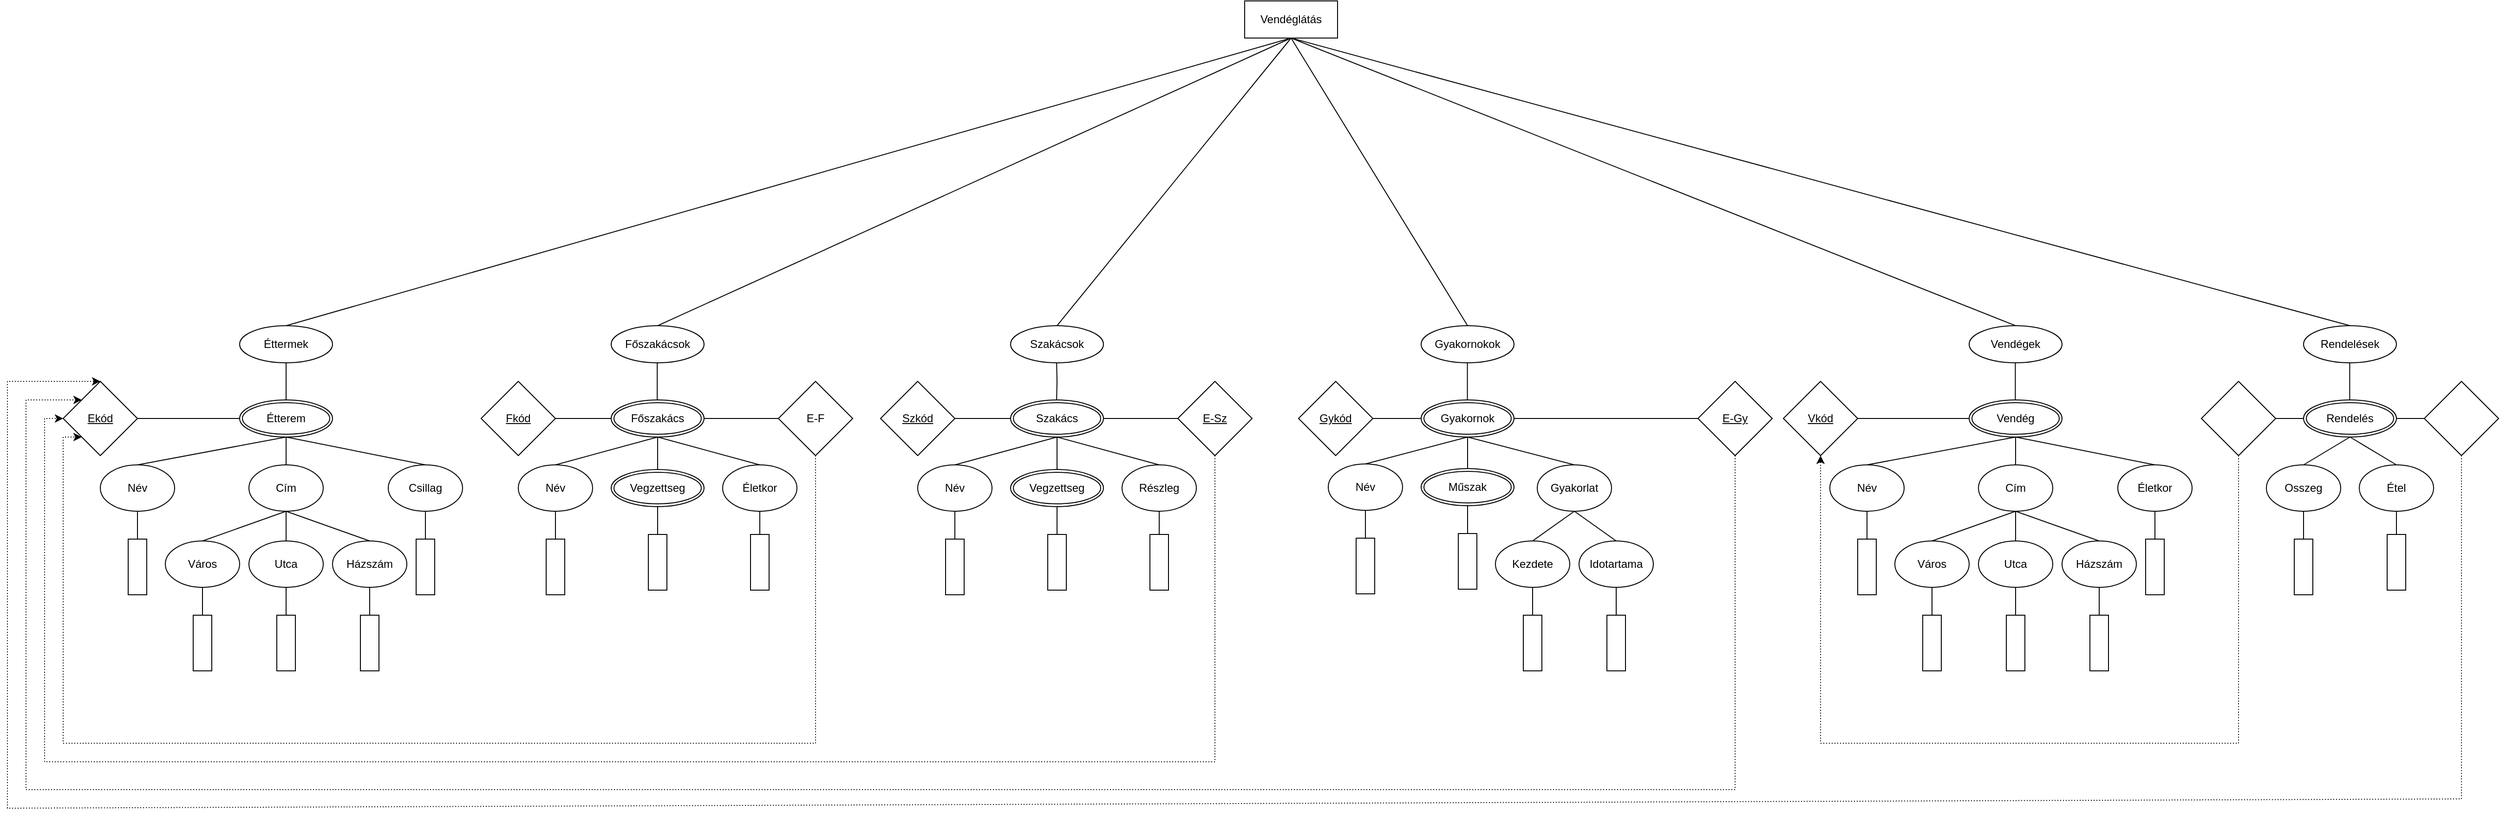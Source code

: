 <mxfile version="24.7.17">
  <diagram name="1 oldal" id="uPs92xeAC5hq29lW-IDu">
    <mxGraphModel dx="869" dy="536" grid="1" gridSize="10" guides="1" tooltips="1" connect="1" arrows="1" fold="1" page="1" pageScale="1" pageWidth="2800" pageHeight="1000" math="0" shadow="0">
      <root>
        <mxCell id="0" />
        <mxCell id="1" parent="0" />
        <mxCell id="sNMEnABKcsNeAcFsguKQ-1" value="Étterem" style="ellipse;shape=doubleEllipse;margin=3;whiteSpace=wrap;html=1;align=center;" parent="1" vertex="1">
          <mxGeometry x="268" y="550" width="100" height="40" as="geometry" />
        </mxCell>
        <mxCell id="sNMEnABKcsNeAcFsguKQ-2" value="Név" style="ellipse;whiteSpace=wrap;html=1;align=center;" parent="1" vertex="1">
          <mxGeometry x="118" y="620" width="80" height="50" as="geometry" />
        </mxCell>
        <mxCell id="sNMEnABKcsNeAcFsguKQ-3" value="Cím" style="ellipse;whiteSpace=wrap;html=1;align=center;" parent="1" vertex="1">
          <mxGeometry x="278" y="620" width="80" height="50" as="geometry" />
        </mxCell>
        <mxCell id="sNMEnABKcsNeAcFsguKQ-4" value="Csillag" style="ellipse;whiteSpace=wrap;html=1;align=center;" parent="1" vertex="1">
          <mxGeometry x="428" y="620" width="80" height="50" as="geometry" />
        </mxCell>
        <mxCell id="sNMEnABKcsNeAcFsguKQ-7" value="" style="endArrow=none;html=1;rounded=0;exitX=0.5;exitY=0;exitDx=0;exitDy=0;entryX=0.5;entryY=1;entryDx=0;entryDy=0;" parent="1" source="sNMEnABKcsNeAcFsguKQ-2" target="sNMEnABKcsNeAcFsguKQ-1" edge="1">
          <mxGeometry width="50" height="50" relative="1" as="geometry">
            <mxPoint x="598" y="670" as="sourcePoint" />
            <mxPoint x="648" y="620" as="targetPoint" />
          </mxGeometry>
        </mxCell>
        <mxCell id="sNMEnABKcsNeAcFsguKQ-8" value="Város" style="ellipse;whiteSpace=wrap;html=1;align=center;" parent="1" vertex="1">
          <mxGeometry x="188" y="702" width="80" height="50" as="geometry" />
        </mxCell>
        <mxCell id="sNMEnABKcsNeAcFsguKQ-9" value="Utca" style="ellipse;whiteSpace=wrap;html=1;align=center;" parent="1" vertex="1">
          <mxGeometry x="278" y="702" width="80" height="50" as="geometry" />
        </mxCell>
        <mxCell id="sNMEnABKcsNeAcFsguKQ-10" value="Házszám" style="ellipse;whiteSpace=wrap;html=1;align=center;" parent="1" vertex="1">
          <mxGeometry x="368" y="702" width="80" height="50" as="geometry" />
        </mxCell>
        <mxCell id="sNMEnABKcsNeAcFsguKQ-12" value="" style="endArrow=none;html=1;rounded=0;exitX=0.5;exitY=0;exitDx=0;exitDy=0;" parent="1" source="sNMEnABKcsNeAcFsguKQ-3" edge="1">
          <mxGeometry width="50" height="50" relative="1" as="geometry">
            <mxPoint x="168" y="630" as="sourcePoint" />
            <mxPoint x="318" y="590" as="targetPoint" />
          </mxGeometry>
        </mxCell>
        <mxCell id="sNMEnABKcsNeAcFsguKQ-13" value="" style="endArrow=none;html=1;rounded=0;exitX=0.5;exitY=0;exitDx=0;exitDy=0;" parent="1" source="sNMEnABKcsNeAcFsguKQ-4" edge="1">
          <mxGeometry width="50" height="50" relative="1" as="geometry">
            <mxPoint x="178" y="640" as="sourcePoint" />
            <mxPoint x="318" y="590" as="targetPoint" />
          </mxGeometry>
        </mxCell>
        <mxCell id="sNMEnABKcsNeAcFsguKQ-14" value="" style="endArrow=none;html=1;rounded=0;entryX=0.5;entryY=1;entryDx=0;entryDy=0;exitX=0.5;exitY=0;exitDx=0;exitDy=0;" parent="1" source="sNMEnABKcsNeAcFsguKQ-8" target="sNMEnABKcsNeAcFsguKQ-3" edge="1">
          <mxGeometry width="50" height="50" relative="1" as="geometry">
            <mxPoint x="228" y="720" as="sourcePoint" />
            <mxPoint x="348" y="620" as="targetPoint" />
          </mxGeometry>
        </mxCell>
        <mxCell id="sNMEnABKcsNeAcFsguKQ-15" value="" style="endArrow=none;html=1;rounded=0;exitX=0.5;exitY=0;exitDx=0;exitDy=0;entryX=0.5;entryY=1;entryDx=0;entryDy=0;" parent="1" source="sNMEnABKcsNeAcFsguKQ-9" target="sNMEnABKcsNeAcFsguKQ-3" edge="1">
          <mxGeometry width="50" height="50" relative="1" as="geometry">
            <mxPoint x="198" y="660" as="sourcePoint" />
            <mxPoint x="358" y="630" as="targetPoint" />
          </mxGeometry>
        </mxCell>
        <mxCell id="sNMEnABKcsNeAcFsguKQ-16" value="" style="endArrow=none;html=1;rounded=0;exitX=0.5;exitY=0;exitDx=0;exitDy=0;entryX=0.5;entryY=1;entryDx=0;entryDy=0;" parent="1" source="sNMEnABKcsNeAcFsguKQ-10" target="sNMEnABKcsNeAcFsguKQ-3" edge="1">
          <mxGeometry width="50" height="50" relative="1" as="geometry">
            <mxPoint x="208" y="670" as="sourcePoint" />
            <mxPoint x="368" y="640" as="targetPoint" />
          </mxGeometry>
        </mxCell>
        <mxCell id="sNMEnABKcsNeAcFsguKQ-17" value="" style="rounded=0;whiteSpace=wrap;html=1;" parent="1" vertex="1">
          <mxGeometry x="148" y="700" width="20" height="60" as="geometry" />
        </mxCell>
        <mxCell id="sNMEnABKcsNeAcFsguKQ-18" value="" style="endArrow=none;html=1;rounded=0;exitX=0.5;exitY=0;exitDx=0;exitDy=0;entryX=0.5;entryY=1;entryDx=0;entryDy=0;" parent="1" source="sNMEnABKcsNeAcFsguKQ-17" target="sNMEnABKcsNeAcFsguKQ-2" edge="1">
          <mxGeometry width="50" height="50" relative="1" as="geometry">
            <mxPoint x="328" y="734" as="sourcePoint" />
            <mxPoint x="128" y="690" as="targetPoint" />
          </mxGeometry>
        </mxCell>
        <mxCell id="sNMEnABKcsNeAcFsguKQ-19" value="" style="rounded=0;whiteSpace=wrap;html=1;" parent="1" vertex="1">
          <mxGeometry x="218" y="782" width="20" height="60" as="geometry" />
        </mxCell>
        <mxCell id="sNMEnABKcsNeAcFsguKQ-20" value="" style="endArrow=none;html=1;rounded=0;exitX=0.5;exitY=0;exitDx=0;exitDy=0;entryX=0.5;entryY=1;entryDx=0;entryDy=0;" parent="1" source="sNMEnABKcsNeAcFsguKQ-19" edge="1">
          <mxGeometry width="50" height="50" relative="1" as="geometry">
            <mxPoint x="398" y="816" as="sourcePoint" />
            <mxPoint x="228" y="752" as="targetPoint" />
          </mxGeometry>
        </mxCell>
        <mxCell id="sNMEnABKcsNeAcFsguKQ-21" value="" style="rounded=0;whiteSpace=wrap;html=1;" parent="1" vertex="1">
          <mxGeometry x="308" y="782" width="20" height="60" as="geometry" />
        </mxCell>
        <mxCell id="sNMEnABKcsNeAcFsguKQ-22" value="" style="endArrow=none;html=1;rounded=0;exitX=0.5;exitY=0;exitDx=0;exitDy=0;entryX=0.5;entryY=1;entryDx=0;entryDy=0;" parent="1" source="sNMEnABKcsNeAcFsguKQ-21" edge="1">
          <mxGeometry width="50" height="50" relative="1" as="geometry">
            <mxPoint x="488" y="816" as="sourcePoint" />
            <mxPoint x="318" y="752" as="targetPoint" />
          </mxGeometry>
        </mxCell>
        <mxCell id="sNMEnABKcsNeAcFsguKQ-23" value="" style="rounded=0;whiteSpace=wrap;html=1;" parent="1" vertex="1">
          <mxGeometry x="398" y="782" width="20" height="60" as="geometry" />
        </mxCell>
        <mxCell id="sNMEnABKcsNeAcFsguKQ-24" value="" style="endArrow=none;html=1;rounded=0;exitX=0.5;exitY=0;exitDx=0;exitDy=0;entryX=0.5;entryY=1;entryDx=0;entryDy=0;" parent="1" source="sNMEnABKcsNeAcFsguKQ-23" edge="1">
          <mxGeometry width="50" height="50" relative="1" as="geometry">
            <mxPoint x="578" y="816" as="sourcePoint" />
            <mxPoint x="408" y="752" as="targetPoint" />
          </mxGeometry>
        </mxCell>
        <mxCell id="sNMEnABKcsNeAcFsguKQ-25" value="" style="rounded=0;whiteSpace=wrap;html=1;" parent="1" vertex="1">
          <mxGeometry x="458" y="700" width="20" height="60" as="geometry" />
        </mxCell>
        <mxCell id="sNMEnABKcsNeAcFsguKQ-26" value="" style="endArrow=none;html=1;rounded=0;exitX=0.5;exitY=0;exitDx=0;exitDy=0;entryX=0.5;entryY=1;entryDx=0;entryDy=0;" parent="1" source="sNMEnABKcsNeAcFsguKQ-25" target="sNMEnABKcsNeAcFsguKQ-4" edge="1">
          <mxGeometry width="50" height="50" relative="1" as="geometry">
            <mxPoint x="638" y="734" as="sourcePoint" />
            <mxPoint x="498" y="690" as="targetPoint" />
          </mxGeometry>
        </mxCell>
        <mxCell id="sNMEnABKcsNeAcFsguKQ-27" value="Ekód" style="rhombus;whiteSpace=wrap;html=1;fontStyle=4" parent="1" vertex="1">
          <mxGeometry x="78" y="530" width="80" height="80" as="geometry" />
        </mxCell>
        <mxCell id="sNMEnABKcsNeAcFsguKQ-29" value="" style="endArrow=classic;html=1;rounded=0;entryX=0;entryY=0;entryDx=0;entryDy=0;exitX=0.5;exitY=1;exitDx=0;exitDy=0;dashed=1;dashPattern=1 2;" parent="1" source="sNMEnABKcsNeAcFsguKQ-97" target="sNMEnABKcsNeAcFsguKQ-27" edge="1">
          <mxGeometry width="50" height="50" relative="1" as="geometry">
            <mxPoint x="1888" y="960" as="sourcePoint" />
            <mxPoint x="68" y="550" as="targetPoint" />
            <Array as="points">
              <mxPoint x="1878" y="970" />
              <mxPoint x="38" y="970" />
              <mxPoint x="38" y="550" />
            </Array>
          </mxGeometry>
        </mxCell>
        <mxCell id="sNMEnABKcsNeAcFsguKQ-30" value="" style="endArrow=classic;html=1;rounded=0;entryX=0.5;entryY=0;entryDx=0;entryDy=0;exitX=0.5;exitY=1;exitDx=0;exitDy=0;dashed=1;dashPattern=1 2;" parent="1" source="sNMEnABKcsNeAcFsguKQ-158" target="sNMEnABKcsNeAcFsguKQ-27" edge="1">
          <mxGeometry width="50" height="50" relative="1" as="geometry">
            <mxPoint x="2740" y="970" as="sourcePoint" />
            <mxPoint x="78" y="530" as="targetPoint" />
            <Array as="points">
              <mxPoint x="2660" y="980" />
              <mxPoint x="18" y="990" />
              <mxPoint x="18" y="530" />
            </Array>
          </mxGeometry>
        </mxCell>
        <mxCell id="sNMEnABKcsNeAcFsguKQ-31" value="" style="endArrow=classic;html=1;rounded=0;entryX=0;entryY=0.5;entryDx=0;entryDy=0;exitX=0.5;exitY=1;exitDx=0;exitDy=0;dashed=1;dashPattern=1 2;" parent="1" source="sNMEnABKcsNeAcFsguKQ-80" target="sNMEnABKcsNeAcFsguKQ-27" edge="1">
          <mxGeometry width="50" height="50" relative="1" as="geometry">
            <mxPoint x="1318" y="940" as="sourcePoint" />
            <mxPoint x="98" y="590" as="targetPoint" />
            <Array as="points">
              <mxPoint x="1318" y="940" />
              <mxPoint x="58" y="940" />
              <mxPoint x="58" y="570" />
            </Array>
          </mxGeometry>
        </mxCell>
        <mxCell id="sNMEnABKcsNeAcFsguKQ-32" value="" style="endArrow=classic;html=1;rounded=0;entryX=0;entryY=1;entryDx=0;entryDy=0;dashed=1;exitX=0.5;exitY=1;exitDx=0;exitDy=0;dashPattern=1 2;" parent="1" source="sNMEnABKcsNeAcFsguKQ-63" target="sNMEnABKcsNeAcFsguKQ-27" edge="1">
          <mxGeometry width="50" height="50" relative="1" as="geometry">
            <mxPoint x="908" y="640" as="sourcePoint" />
            <mxPoint x="98" y="590" as="targetPoint" />
            <Array as="points">
              <mxPoint x="888" y="920" />
              <mxPoint x="78" y="920" />
              <mxPoint x="78" y="590" />
            </Array>
          </mxGeometry>
        </mxCell>
        <mxCell id="sNMEnABKcsNeAcFsguKQ-33" value="" style="endArrow=none;html=1;rounded=0;exitX=1;exitY=0.5;exitDx=0;exitDy=0;entryX=0;entryY=0.5;entryDx=0;entryDy=0;" parent="1" source="sNMEnABKcsNeAcFsguKQ-27" target="sNMEnABKcsNeAcFsguKQ-1" edge="1">
          <mxGeometry width="50" height="50" relative="1" as="geometry">
            <mxPoint x="168" y="630" as="sourcePoint" />
            <mxPoint x="328" y="600" as="targetPoint" />
          </mxGeometry>
        </mxCell>
        <mxCell id="sNMEnABKcsNeAcFsguKQ-34" value="Főszakács" style="ellipse;shape=doubleEllipse;margin=3;whiteSpace=wrap;html=1;align=center;" parent="1" vertex="1">
          <mxGeometry x="668" y="550" width="100" height="40" as="geometry" />
        </mxCell>
        <mxCell id="sNMEnABKcsNeAcFsguKQ-36" value="Életkor" style="ellipse;whiteSpace=wrap;html=1;align=center;" parent="1" vertex="1">
          <mxGeometry x="788" y="620" width="80" height="50" as="geometry" />
        </mxCell>
        <mxCell id="sNMEnABKcsNeAcFsguKQ-37" value="" style="endArrow=none;html=1;rounded=0;exitX=0.5;exitY=0;exitDx=0;exitDy=0;entryX=0.5;entryY=1;entryDx=0;entryDy=0;" parent="1" source="sNMEnABKcsNeAcFsguKQ-57" target="sNMEnABKcsNeAcFsguKQ-34" edge="1">
          <mxGeometry width="50" height="50" relative="1" as="geometry">
            <mxPoint x="558" y="620" as="sourcePoint" />
            <mxPoint x="1048" y="620" as="targetPoint" />
          </mxGeometry>
        </mxCell>
        <mxCell id="sNMEnABKcsNeAcFsguKQ-41" value="" style="endArrow=none;html=1;rounded=0;exitX=0.5;exitY=0;exitDx=0;exitDy=0;entryX=0.5;entryY=1;entryDx=0;entryDy=0;" parent="1" source="sNMEnABKcsNeAcFsguKQ-58" target="sNMEnABKcsNeAcFsguKQ-34" edge="1">
          <mxGeometry width="50" height="50" relative="1" as="geometry">
            <mxPoint x="718" y="620" as="sourcePoint" />
            <mxPoint x="768" y="620" as="targetPoint" />
          </mxGeometry>
        </mxCell>
        <mxCell id="sNMEnABKcsNeAcFsguKQ-42" value="" style="endArrow=none;html=1;rounded=0;exitX=0.5;exitY=0;exitDx=0;exitDy=0;entryX=0.5;entryY=1;entryDx=0;entryDy=0;" parent="1" source="sNMEnABKcsNeAcFsguKQ-36" target="sNMEnABKcsNeAcFsguKQ-34" edge="1">
          <mxGeometry width="50" height="50" relative="1" as="geometry">
            <mxPoint x="578" y="640" as="sourcePoint" />
            <mxPoint x="838" y="570" as="targetPoint" />
          </mxGeometry>
        </mxCell>
        <mxCell id="sNMEnABKcsNeAcFsguKQ-46" value="" style="rounded=0;whiteSpace=wrap;html=1;" parent="1" vertex="1">
          <mxGeometry x="598" y="700" width="20" height="60" as="geometry" />
        </mxCell>
        <mxCell id="sNMEnABKcsNeAcFsguKQ-47" value="" style="endArrow=none;html=1;rounded=0;exitX=0.5;exitY=0;exitDx=0;exitDy=0;entryX=0.5;entryY=1;entryDx=0;entryDy=0;" parent="1" source="sNMEnABKcsNeAcFsguKQ-46" target="sNMEnABKcsNeAcFsguKQ-57" edge="1">
          <mxGeometry width="50" height="50" relative="1" as="geometry">
            <mxPoint x="778" y="734" as="sourcePoint" />
            <mxPoint x="638" y="680" as="targetPoint" />
          </mxGeometry>
        </mxCell>
        <mxCell id="sNMEnABKcsNeAcFsguKQ-48" value="" style="rounded=0;whiteSpace=wrap;html=1;" parent="1" vertex="1">
          <mxGeometry x="708" y="695" width="20" height="60" as="geometry" />
        </mxCell>
        <mxCell id="sNMEnABKcsNeAcFsguKQ-49" value="" style="endArrow=none;html=1;rounded=0;exitX=0.5;exitY=0;exitDx=0;exitDy=0;entryX=0.5;entryY=1;entryDx=0;entryDy=0;" parent="1" source="sNMEnABKcsNeAcFsguKQ-48" target="sNMEnABKcsNeAcFsguKQ-58" edge="1">
          <mxGeometry width="50" height="50" relative="1" as="geometry">
            <mxPoint x="888" y="729" as="sourcePoint" />
            <mxPoint x="718" y="665" as="targetPoint" />
          </mxGeometry>
        </mxCell>
        <mxCell id="sNMEnABKcsNeAcFsguKQ-54" value="" style="rounded=0;whiteSpace=wrap;html=1;" parent="1" vertex="1">
          <mxGeometry x="818" y="695" width="20" height="60" as="geometry" />
        </mxCell>
        <mxCell id="sNMEnABKcsNeAcFsguKQ-55" value="" style="endArrow=none;html=1;rounded=0;exitX=0.5;exitY=0;exitDx=0;exitDy=0;entryX=0.5;entryY=1;entryDx=0;entryDy=0;" parent="1" source="sNMEnABKcsNeAcFsguKQ-54" target="sNMEnABKcsNeAcFsguKQ-36" edge="1">
          <mxGeometry width="50" height="50" relative="1" as="geometry">
            <mxPoint x="1038" y="734" as="sourcePoint" />
            <mxPoint x="868" y="670" as="targetPoint" />
          </mxGeometry>
        </mxCell>
        <mxCell id="sNMEnABKcsNeAcFsguKQ-57" value="Név" style="ellipse;whiteSpace=wrap;html=1;align=center;" parent="1" vertex="1">
          <mxGeometry x="568" y="620" width="80" height="50" as="geometry" />
        </mxCell>
        <mxCell id="sNMEnABKcsNeAcFsguKQ-58" value="Vegzettseg" style="ellipse;shape=doubleEllipse;margin=3;whiteSpace=wrap;html=1;align=center;" parent="1" vertex="1">
          <mxGeometry x="668" y="625" width="100" height="40" as="geometry" />
        </mxCell>
        <mxCell id="sNMEnABKcsNeAcFsguKQ-61" value="Fkód" style="rhombus;whiteSpace=wrap;html=1;fontStyle=4" parent="1" vertex="1">
          <mxGeometry x="528" y="530" width="80" height="80" as="geometry" />
        </mxCell>
        <mxCell id="sNMEnABKcsNeAcFsguKQ-62" value="" style="endArrow=none;html=1;rounded=0;exitX=1;exitY=0.5;exitDx=0;exitDy=0;entryX=0;entryY=0.5;entryDx=0;entryDy=0;" parent="1" source="sNMEnABKcsNeAcFsguKQ-61" target="sNMEnABKcsNeAcFsguKQ-34" edge="1">
          <mxGeometry width="50" height="50" relative="1" as="geometry">
            <mxPoint x="678" y="520" as="sourcePoint" />
            <mxPoint x="728" y="470" as="targetPoint" />
          </mxGeometry>
        </mxCell>
        <mxCell id="sNMEnABKcsNeAcFsguKQ-63" value="E-F" style="rhombus;whiteSpace=wrap;html=1;fontStyle=0" parent="1" vertex="1">
          <mxGeometry x="848" y="530" width="80" height="80" as="geometry" />
        </mxCell>
        <mxCell id="sNMEnABKcsNeAcFsguKQ-64" value="" style="endArrow=none;html=1;rounded=0;exitX=1;exitY=0.5;exitDx=0;exitDy=0;entryX=0;entryY=0.5;entryDx=0;entryDy=0;" parent="1" source="sNMEnABKcsNeAcFsguKQ-34" target="sNMEnABKcsNeAcFsguKQ-63" edge="1">
          <mxGeometry width="50" height="50" relative="1" as="geometry">
            <mxPoint x="775" y="569.5" as="sourcePoint" />
            <mxPoint x="835" y="569.5" as="targetPoint" />
          </mxGeometry>
        </mxCell>
        <mxCell id="sNMEnABKcsNeAcFsguKQ-65" value="Szakács" style="ellipse;shape=doubleEllipse;margin=3;whiteSpace=wrap;html=1;align=center;" parent="1" vertex="1">
          <mxGeometry x="1098" y="550" width="100" height="40" as="geometry" />
        </mxCell>
        <mxCell id="sNMEnABKcsNeAcFsguKQ-66" value="Részleg" style="ellipse;whiteSpace=wrap;html=1;align=center;" parent="1" vertex="1">
          <mxGeometry x="1218" y="620" width="80" height="50" as="geometry" />
        </mxCell>
        <mxCell id="sNMEnABKcsNeAcFsguKQ-67" value="" style="endArrow=none;html=1;rounded=0;exitX=0.5;exitY=0;exitDx=0;exitDy=0;entryX=0.5;entryY=1;entryDx=0;entryDy=0;" parent="1" source="sNMEnABKcsNeAcFsguKQ-76" target="sNMEnABKcsNeAcFsguKQ-65" edge="1">
          <mxGeometry width="50" height="50" relative="1" as="geometry">
            <mxPoint x="988" y="620" as="sourcePoint" />
            <mxPoint x="1478" y="620" as="targetPoint" />
          </mxGeometry>
        </mxCell>
        <mxCell id="sNMEnABKcsNeAcFsguKQ-68" value="" style="endArrow=none;html=1;rounded=0;exitX=0.5;exitY=0;exitDx=0;exitDy=0;entryX=0.5;entryY=1;entryDx=0;entryDy=0;" parent="1" source="sNMEnABKcsNeAcFsguKQ-77" target="sNMEnABKcsNeAcFsguKQ-65" edge="1">
          <mxGeometry width="50" height="50" relative="1" as="geometry">
            <mxPoint x="1148" y="620" as="sourcePoint" />
            <mxPoint x="1198" y="620" as="targetPoint" />
          </mxGeometry>
        </mxCell>
        <mxCell id="sNMEnABKcsNeAcFsguKQ-69" value="" style="endArrow=none;html=1;rounded=0;exitX=0.5;exitY=0;exitDx=0;exitDy=0;entryX=0.5;entryY=1;entryDx=0;entryDy=0;" parent="1" source="sNMEnABKcsNeAcFsguKQ-66" target="sNMEnABKcsNeAcFsguKQ-65" edge="1">
          <mxGeometry width="50" height="50" relative="1" as="geometry">
            <mxPoint x="1008" y="640" as="sourcePoint" />
            <mxPoint x="1268" y="570" as="targetPoint" />
          </mxGeometry>
        </mxCell>
        <mxCell id="sNMEnABKcsNeAcFsguKQ-70" value="" style="rounded=0;whiteSpace=wrap;html=1;" parent="1" vertex="1">
          <mxGeometry x="1028" y="700" width="20" height="60" as="geometry" />
        </mxCell>
        <mxCell id="sNMEnABKcsNeAcFsguKQ-71" value="" style="endArrow=none;html=1;rounded=0;exitX=0.5;exitY=0;exitDx=0;exitDy=0;entryX=0.5;entryY=1;entryDx=0;entryDy=0;" parent="1" source="sNMEnABKcsNeAcFsguKQ-70" target="sNMEnABKcsNeAcFsguKQ-76" edge="1">
          <mxGeometry width="50" height="50" relative="1" as="geometry">
            <mxPoint x="1208" y="734" as="sourcePoint" />
            <mxPoint x="1068" y="680" as="targetPoint" />
          </mxGeometry>
        </mxCell>
        <mxCell id="sNMEnABKcsNeAcFsguKQ-72" value="" style="rounded=0;whiteSpace=wrap;html=1;" parent="1" vertex="1">
          <mxGeometry x="1138" y="695" width="20" height="60" as="geometry" />
        </mxCell>
        <mxCell id="sNMEnABKcsNeAcFsguKQ-73" value="" style="endArrow=none;html=1;rounded=0;exitX=0.5;exitY=0;exitDx=0;exitDy=0;entryX=0.5;entryY=1;entryDx=0;entryDy=0;" parent="1" source="sNMEnABKcsNeAcFsguKQ-72" target="sNMEnABKcsNeAcFsguKQ-77" edge="1">
          <mxGeometry width="50" height="50" relative="1" as="geometry">
            <mxPoint x="1318" y="729" as="sourcePoint" />
            <mxPoint x="1148" y="665" as="targetPoint" />
          </mxGeometry>
        </mxCell>
        <mxCell id="sNMEnABKcsNeAcFsguKQ-74" value="" style="rounded=0;whiteSpace=wrap;html=1;" parent="1" vertex="1">
          <mxGeometry x="1248" y="695" width="20" height="60" as="geometry" />
        </mxCell>
        <mxCell id="sNMEnABKcsNeAcFsguKQ-75" value="" style="endArrow=none;html=1;rounded=0;exitX=0.5;exitY=0;exitDx=0;exitDy=0;entryX=0.5;entryY=1;entryDx=0;entryDy=0;" parent="1" source="sNMEnABKcsNeAcFsguKQ-74" target="sNMEnABKcsNeAcFsguKQ-66" edge="1">
          <mxGeometry width="50" height="50" relative="1" as="geometry">
            <mxPoint x="1468" y="734" as="sourcePoint" />
            <mxPoint x="1298" y="670" as="targetPoint" />
          </mxGeometry>
        </mxCell>
        <mxCell id="sNMEnABKcsNeAcFsguKQ-76" value="Név" style="ellipse;whiteSpace=wrap;html=1;align=center;" parent="1" vertex="1">
          <mxGeometry x="998" y="620" width="80" height="50" as="geometry" />
        </mxCell>
        <mxCell id="sNMEnABKcsNeAcFsguKQ-77" value="Vegzettseg" style="ellipse;shape=doubleEllipse;margin=3;whiteSpace=wrap;html=1;align=center;" parent="1" vertex="1">
          <mxGeometry x="1098" y="625" width="100" height="40" as="geometry" />
        </mxCell>
        <mxCell id="sNMEnABKcsNeAcFsguKQ-78" value="Szkód" style="rhombus;whiteSpace=wrap;html=1;fontStyle=4" parent="1" vertex="1">
          <mxGeometry x="958" y="530" width="80" height="80" as="geometry" />
        </mxCell>
        <mxCell id="sNMEnABKcsNeAcFsguKQ-79" value="" style="endArrow=none;html=1;rounded=0;exitX=1;exitY=0.5;exitDx=0;exitDy=0;entryX=0;entryY=0.5;entryDx=0;entryDy=0;" parent="1" source="sNMEnABKcsNeAcFsguKQ-78" target="sNMEnABKcsNeAcFsguKQ-65" edge="1">
          <mxGeometry width="50" height="50" relative="1" as="geometry">
            <mxPoint x="1108" y="520" as="sourcePoint" />
            <mxPoint x="1158" y="470" as="targetPoint" />
          </mxGeometry>
        </mxCell>
        <mxCell id="sNMEnABKcsNeAcFsguKQ-80" value="E-Sz" style="rhombus;whiteSpace=wrap;html=1;fontStyle=4" parent="1" vertex="1">
          <mxGeometry x="1278" y="530" width="80" height="80" as="geometry" />
        </mxCell>
        <mxCell id="sNMEnABKcsNeAcFsguKQ-81" value="" style="endArrow=none;html=1;rounded=0;exitX=1;exitY=0.5;exitDx=0;exitDy=0;entryX=0;entryY=0.5;entryDx=0;entryDy=0;" parent="1" source="sNMEnABKcsNeAcFsguKQ-65" target="sNMEnABKcsNeAcFsguKQ-80" edge="1">
          <mxGeometry width="50" height="50" relative="1" as="geometry">
            <mxPoint x="1205" y="569.5" as="sourcePoint" />
            <mxPoint x="1265" y="569.5" as="targetPoint" />
          </mxGeometry>
        </mxCell>
        <mxCell id="sNMEnABKcsNeAcFsguKQ-82" value="Gyakornok" style="ellipse;shape=doubleEllipse;margin=3;whiteSpace=wrap;html=1;align=center;" parent="1" vertex="1">
          <mxGeometry x="1540" y="550" width="100" height="40" as="geometry" />
        </mxCell>
        <mxCell id="sNMEnABKcsNeAcFsguKQ-84" value="" style="endArrow=none;html=1;rounded=0;exitX=0.5;exitY=0;exitDx=0;exitDy=0;entryX=0.5;entryY=1;entryDx=0;entryDy=0;" parent="1" source="sNMEnABKcsNeAcFsguKQ-93" target="sNMEnABKcsNeAcFsguKQ-82" edge="1">
          <mxGeometry width="50" height="50" relative="1" as="geometry">
            <mxPoint x="1438" y="620" as="sourcePoint" />
            <mxPoint x="1928" y="620" as="targetPoint" />
          </mxGeometry>
        </mxCell>
        <mxCell id="sNMEnABKcsNeAcFsguKQ-85" value="" style="endArrow=none;html=1;rounded=0;exitX=0.5;exitY=0;exitDx=0;exitDy=0;entryX=0.5;entryY=1;entryDx=0;entryDy=0;" parent="1" source="sNMEnABKcsNeAcFsguKQ-94" target="sNMEnABKcsNeAcFsguKQ-82" edge="1">
          <mxGeometry width="50" height="50" relative="1" as="geometry">
            <mxPoint x="1598" y="620" as="sourcePoint" />
            <mxPoint x="1648" y="620" as="targetPoint" />
          </mxGeometry>
        </mxCell>
        <mxCell id="sNMEnABKcsNeAcFsguKQ-87" value="" style="rounded=0;whiteSpace=wrap;html=1;" parent="1" vertex="1">
          <mxGeometry x="1470" y="699" width="20" height="60" as="geometry" />
        </mxCell>
        <mxCell id="sNMEnABKcsNeAcFsguKQ-88" value="" style="endArrow=none;html=1;rounded=0;exitX=0.5;exitY=0;exitDx=0;exitDy=0;entryX=0.5;entryY=1;entryDx=0;entryDy=0;" parent="1" source="sNMEnABKcsNeAcFsguKQ-87" target="sNMEnABKcsNeAcFsguKQ-93" edge="1">
          <mxGeometry width="50" height="50" relative="1" as="geometry">
            <mxPoint x="1650" y="733" as="sourcePoint" />
            <mxPoint x="1510" y="679" as="targetPoint" />
          </mxGeometry>
        </mxCell>
        <mxCell id="sNMEnABKcsNeAcFsguKQ-89" value="" style="rounded=0;whiteSpace=wrap;html=1;" parent="1" vertex="1">
          <mxGeometry x="1580" y="694" width="20" height="60" as="geometry" />
        </mxCell>
        <mxCell id="sNMEnABKcsNeAcFsguKQ-90" value="" style="endArrow=none;html=1;rounded=0;exitX=0.5;exitY=0;exitDx=0;exitDy=0;entryX=0.5;entryY=1;entryDx=0;entryDy=0;" parent="1" source="sNMEnABKcsNeAcFsguKQ-89" target="sNMEnABKcsNeAcFsguKQ-94" edge="1">
          <mxGeometry width="50" height="50" relative="1" as="geometry">
            <mxPoint x="1760" y="728" as="sourcePoint" />
            <mxPoint x="1590" y="664" as="targetPoint" />
          </mxGeometry>
        </mxCell>
        <mxCell id="sNMEnABKcsNeAcFsguKQ-93" value="Név" style="ellipse;whiteSpace=wrap;html=1;align=center;" parent="1" vertex="1">
          <mxGeometry x="1440" y="619" width="80" height="50" as="geometry" />
        </mxCell>
        <mxCell id="sNMEnABKcsNeAcFsguKQ-94" value="Műszak" style="ellipse;shape=doubleEllipse;margin=3;whiteSpace=wrap;html=1;align=center;" parent="1" vertex="1">
          <mxGeometry x="1540" y="624" width="100" height="40" as="geometry" />
        </mxCell>
        <mxCell id="sNMEnABKcsNeAcFsguKQ-95" value="Gykód" style="rhombus;whiteSpace=wrap;html=1;fontStyle=4" parent="1" vertex="1">
          <mxGeometry x="1408" y="530" width="80" height="80" as="geometry" />
        </mxCell>
        <mxCell id="sNMEnABKcsNeAcFsguKQ-96" value="" style="endArrow=none;html=1;rounded=0;exitX=1;exitY=0.5;exitDx=0;exitDy=0;entryX=0;entryY=0.5;entryDx=0;entryDy=0;" parent="1" source="sNMEnABKcsNeAcFsguKQ-95" target="sNMEnABKcsNeAcFsguKQ-82" edge="1">
          <mxGeometry width="50" height="50" relative="1" as="geometry">
            <mxPoint x="1558" y="520" as="sourcePoint" />
            <mxPoint x="1608" y="470" as="targetPoint" />
          </mxGeometry>
        </mxCell>
        <mxCell id="sNMEnABKcsNeAcFsguKQ-97" value="E-Gy" style="rhombus;whiteSpace=wrap;html=1;fontStyle=4" parent="1" vertex="1">
          <mxGeometry x="1838" y="530" width="80" height="80" as="geometry" />
        </mxCell>
        <mxCell id="sNMEnABKcsNeAcFsguKQ-98" value="" style="endArrow=none;html=1;rounded=0;exitX=1;exitY=0.5;exitDx=0;exitDy=0;entryX=0;entryY=0.5;entryDx=0;entryDy=0;" parent="1" source="sNMEnABKcsNeAcFsguKQ-82" target="sNMEnABKcsNeAcFsguKQ-97" edge="1">
          <mxGeometry width="50" height="50" relative="1" as="geometry">
            <mxPoint x="1655" y="569.5" as="sourcePoint" />
            <mxPoint x="1715" y="569.5" as="targetPoint" />
          </mxGeometry>
        </mxCell>
        <mxCell id="sNMEnABKcsNeAcFsguKQ-103" value="Gyakorlat" style="ellipse;whiteSpace=wrap;html=1;align=center;" parent="1" vertex="1">
          <mxGeometry x="1665" y="620" width="80" height="50" as="geometry" />
        </mxCell>
        <mxCell id="sNMEnABKcsNeAcFsguKQ-104" value="Kezdete" style="ellipse;whiteSpace=wrap;html=1;align=center;" parent="1" vertex="1">
          <mxGeometry x="1620" y="702" width="80" height="50" as="geometry" />
        </mxCell>
        <mxCell id="sNMEnABKcsNeAcFsguKQ-105" value="Idotartama" style="ellipse;whiteSpace=wrap;html=1;align=center;" parent="1" vertex="1">
          <mxGeometry x="1710" y="702" width="80" height="50" as="geometry" />
        </mxCell>
        <mxCell id="sNMEnABKcsNeAcFsguKQ-106" value="" style="endArrow=none;html=1;rounded=0;exitX=0.5;exitY=0;exitDx=0;exitDy=0;entryX=0.5;entryY=1;entryDx=0;entryDy=0;" parent="1" source="sNMEnABKcsNeAcFsguKQ-103" target="sNMEnABKcsNeAcFsguKQ-82" edge="1">
          <mxGeometry width="50" height="50" relative="1" as="geometry">
            <mxPoint x="1643" y="630" as="sourcePoint" />
            <mxPoint x="1793" y="590" as="targetPoint" />
          </mxGeometry>
        </mxCell>
        <mxCell id="sNMEnABKcsNeAcFsguKQ-107" value="" style="endArrow=none;html=1;rounded=0;entryX=0.5;entryY=1;entryDx=0;entryDy=0;exitX=0.5;exitY=0;exitDx=0;exitDy=0;" parent="1" source="sNMEnABKcsNeAcFsguKQ-104" target="sNMEnABKcsNeAcFsguKQ-103" edge="1">
          <mxGeometry width="50" height="50" relative="1" as="geometry">
            <mxPoint x="1615" y="720" as="sourcePoint" />
            <mxPoint x="1735" y="620" as="targetPoint" />
          </mxGeometry>
        </mxCell>
        <mxCell id="sNMEnABKcsNeAcFsguKQ-108" value="" style="endArrow=none;html=1;rounded=0;exitX=0.5;exitY=0;exitDx=0;exitDy=0;entryX=0.5;entryY=1;entryDx=0;entryDy=0;" parent="1" source="sNMEnABKcsNeAcFsguKQ-105" target="sNMEnABKcsNeAcFsguKQ-103" edge="1">
          <mxGeometry width="50" height="50" relative="1" as="geometry">
            <mxPoint x="1585" y="660" as="sourcePoint" />
            <mxPoint x="1745" y="630" as="targetPoint" />
          </mxGeometry>
        </mxCell>
        <mxCell id="sNMEnABKcsNeAcFsguKQ-110" value="" style="rounded=0;whiteSpace=wrap;html=1;" parent="1" vertex="1">
          <mxGeometry x="1650" y="782" width="20" height="60" as="geometry" />
        </mxCell>
        <mxCell id="sNMEnABKcsNeAcFsguKQ-111" value="" style="endArrow=none;html=1;rounded=0;exitX=0.5;exitY=0;exitDx=0;exitDy=0;entryX=0.5;entryY=1;entryDx=0;entryDy=0;" parent="1" source="sNMEnABKcsNeAcFsguKQ-110" target="sNMEnABKcsNeAcFsguKQ-104" edge="1">
          <mxGeometry width="50" height="50" relative="1" as="geometry">
            <mxPoint x="1830" y="816" as="sourcePoint" />
            <mxPoint x="1700" y="760" as="targetPoint" />
          </mxGeometry>
        </mxCell>
        <mxCell id="sNMEnABKcsNeAcFsguKQ-112" value="" style="rounded=0;whiteSpace=wrap;html=1;" parent="1" vertex="1">
          <mxGeometry x="1740" y="782" width="20" height="60" as="geometry" />
        </mxCell>
        <mxCell id="sNMEnABKcsNeAcFsguKQ-113" value="" style="endArrow=none;html=1;rounded=0;exitX=0.5;exitY=0;exitDx=0;exitDy=0;entryX=0.5;entryY=1;entryDx=0;entryDy=0;" parent="1" source="sNMEnABKcsNeAcFsguKQ-112" target="sNMEnABKcsNeAcFsguKQ-105" edge="1">
          <mxGeometry width="50" height="50" relative="1" as="geometry">
            <mxPoint x="1920" y="816" as="sourcePoint" />
            <mxPoint x="1800" y="770" as="targetPoint" />
          </mxGeometry>
        </mxCell>
        <mxCell id="sNMEnABKcsNeAcFsguKQ-116" value="Vendég" style="ellipse;shape=doubleEllipse;margin=3;whiteSpace=wrap;html=1;align=center;" parent="1" vertex="1">
          <mxGeometry x="2130" y="550" width="100" height="40" as="geometry" />
        </mxCell>
        <mxCell id="sNMEnABKcsNeAcFsguKQ-117" value="Név" style="ellipse;whiteSpace=wrap;html=1;align=center;" parent="1" vertex="1">
          <mxGeometry x="1980" y="620" width="80" height="50" as="geometry" />
        </mxCell>
        <mxCell id="sNMEnABKcsNeAcFsguKQ-118" value="Cím" style="ellipse;whiteSpace=wrap;html=1;align=center;" parent="1" vertex="1">
          <mxGeometry x="2140" y="620" width="80" height="50" as="geometry" />
        </mxCell>
        <mxCell id="sNMEnABKcsNeAcFsguKQ-119" value="Életkor" style="ellipse;whiteSpace=wrap;html=1;align=center;" parent="1" vertex="1">
          <mxGeometry x="2290" y="620" width="80" height="50" as="geometry" />
        </mxCell>
        <mxCell id="sNMEnABKcsNeAcFsguKQ-120" value="" style="endArrow=none;html=1;rounded=0;exitX=0.5;exitY=0;exitDx=0;exitDy=0;entryX=0.5;entryY=1;entryDx=0;entryDy=0;" parent="1" source="sNMEnABKcsNeAcFsguKQ-117" target="sNMEnABKcsNeAcFsguKQ-116" edge="1">
          <mxGeometry width="50" height="50" relative="1" as="geometry">
            <mxPoint x="2460" y="670" as="sourcePoint" />
            <mxPoint x="2510" y="620" as="targetPoint" />
          </mxGeometry>
        </mxCell>
        <mxCell id="sNMEnABKcsNeAcFsguKQ-121" value="Város" style="ellipse;whiteSpace=wrap;html=1;align=center;" parent="1" vertex="1">
          <mxGeometry x="2050" y="702" width="80" height="50" as="geometry" />
        </mxCell>
        <mxCell id="sNMEnABKcsNeAcFsguKQ-122" value="Utca" style="ellipse;whiteSpace=wrap;html=1;align=center;" parent="1" vertex="1">
          <mxGeometry x="2140" y="702" width="80" height="50" as="geometry" />
        </mxCell>
        <mxCell id="sNMEnABKcsNeAcFsguKQ-123" value="Házszám" style="ellipse;whiteSpace=wrap;html=1;align=center;" parent="1" vertex="1">
          <mxGeometry x="2230" y="702" width="80" height="50" as="geometry" />
        </mxCell>
        <mxCell id="sNMEnABKcsNeAcFsguKQ-124" value="" style="endArrow=none;html=1;rounded=0;exitX=0.5;exitY=0;exitDx=0;exitDy=0;" parent="1" source="sNMEnABKcsNeAcFsguKQ-118" edge="1">
          <mxGeometry width="50" height="50" relative="1" as="geometry">
            <mxPoint x="2030" y="630" as="sourcePoint" />
            <mxPoint x="2180" y="590" as="targetPoint" />
          </mxGeometry>
        </mxCell>
        <mxCell id="sNMEnABKcsNeAcFsguKQ-125" value="" style="endArrow=none;html=1;rounded=0;exitX=0.5;exitY=0;exitDx=0;exitDy=0;" parent="1" source="sNMEnABKcsNeAcFsguKQ-119" edge="1">
          <mxGeometry width="50" height="50" relative="1" as="geometry">
            <mxPoint x="2040" y="640" as="sourcePoint" />
            <mxPoint x="2180" y="590" as="targetPoint" />
          </mxGeometry>
        </mxCell>
        <mxCell id="sNMEnABKcsNeAcFsguKQ-126" value="" style="endArrow=none;html=1;rounded=0;entryX=0.5;entryY=1;entryDx=0;entryDy=0;exitX=0.5;exitY=0;exitDx=0;exitDy=0;" parent="1" source="sNMEnABKcsNeAcFsguKQ-121" target="sNMEnABKcsNeAcFsguKQ-118" edge="1">
          <mxGeometry width="50" height="50" relative="1" as="geometry">
            <mxPoint x="2090" y="720" as="sourcePoint" />
            <mxPoint x="2210" y="620" as="targetPoint" />
          </mxGeometry>
        </mxCell>
        <mxCell id="sNMEnABKcsNeAcFsguKQ-127" value="" style="endArrow=none;html=1;rounded=0;exitX=0.5;exitY=0;exitDx=0;exitDy=0;entryX=0.5;entryY=1;entryDx=0;entryDy=0;" parent="1" source="sNMEnABKcsNeAcFsguKQ-122" target="sNMEnABKcsNeAcFsguKQ-118" edge="1">
          <mxGeometry width="50" height="50" relative="1" as="geometry">
            <mxPoint x="2060" y="660" as="sourcePoint" />
            <mxPoint x="2220" y="630" as="targetPoint" />
          </mxGeometry>
        </mxCell>
        <mxCell id="sNMEnABKcsNeAcFsguKQ-128" value="" style="endArrow=none;html=1;rounded=0;exitX=0.5;exitY=0;exitDx=0;exitDy=0;entryX=0.5;entryY=1;entryDx=0;entryDy=0;" parent="1" source="sNMEnABKcsNeAcFsguKQ-123" target="sNMEnABKcsNeAcFsguKQ-118" edge="1">
          <mxGeometry width="50" height="50" relative="1" as="geometry">
            <mxPoint x="2070" y="670" as="sourcePoint" />
            <mxPoint x="2230" y="640" as="targetPoint" />
          </mxGeometry>
        </mxCell>
        <mxCell id="sNMEnABKcsNeAcFsguKQ-129" value="" style="rounded=0;whiteSpace=wrap;html=1;" parent="1" vertex="1">
          <mxGeometry x="2010" y="700" width="20" height="60" as="geometry" />
        </mxCell>
        <mxCell id="sNMEnABKcsNeAcFsguKQ-130" value="" style="endArrow=none;html=1;rounded=0;exitX=0.5;exitY=0;exitDx=0;exitDy=0;entryX=0.5;entryY=1;entryDx=0;entryDy=0;" parent="1" source="sNMEnABKcsNeAcFsguKQ-129" target="sNMEnABKcsNeAcFsguKQ-117" edge="1">
          <mxGeometry width="50" height="50" relative="1" as="geometry">
            <mxPoint x="2190" y="734" as="sourcePoint" />
            <mxPoint x="1990" y="690" as="targetPoint" />
          </mxGeometry>
        </mxCell>
        <mxCell id="sNMEnABKcsNeAcFsguKQ-131" value="" style="rounded=0;whiteSpace=wrap;html=1;" parent="1" vertex="1">
          <mxGeometry x="2080" y="782" width="20" height="60" as="geometry" />
        </mxCell>
        <mxCell id="sNMEnABKcsNeAcFsguKQ-132" value="" style="endArrow=none;html=1;rounded=0;exitX=0.5;exitY=0;exitDx=0;exitDy=0;entryX=0.5;entryY=1;entryDx=0;entryDy=0;" parent="1" source="sNMEnABKcsNeAcFsguKQ-131" edge="1">
          <mxGeometry width="50" height="50" relative="1" as="geometry">
            <mxPoint x="2260" y="816" as="sourcePoint" />
            <mxPoint x="2090" y="752" as="targetPoint" />
          </mxGeometry>
        </mxCell>
        <mxCell id="sNMEnABKcsNeAcFsguKQ-133" value="" style="rounded=0;whiteSpace=wrap;html=1;" parent="1" vertex="1">
          <mxGeometry x="2170" y="782" width="20" height="60" as="geometry" />
        </mxCell>
        <mxCell id="sNMEnABKcsNeAcFsguKQ-134" value="" style="endArrow=none;html=1;rounded=0;exitX=0.5;exitY=0;exitDx=0;exitDy=0;entryX=0.5;entryY=1;entryDx=0;entryDy=0;" parent="1" source="sNMEnABKcsNeAcFsguKQ-133" edge="1">
          <mxGeometry width="50" height="50" relative="1" as="geometry">
            <mxPoint x="2350" y="816" as="sourcePoint" />
            <mxPoint x="2180" y="752" as="targetPoint" />
          </mxGeometry>
        </mxCell>
        <mxCell id="sNMEnABKcsNeAcFsguKQ-135" value="" style="rounded=0;whiteSpace=wrap;html=1;" parent="1" vertex="1">
          <mxGeometry x="2260" y="782" width="20" height="60" as="geometry" />
        </mxCell>
        <mxCell id="sNMEnABKcsNeAcFsguKQ-136" value="" style="endArrow=none;html=1;rounded=0;exitX=0.5;exitY=0;exitDx=0;exitDy=0;entryX=0.5;entryY=1;entryDx=0;entryDy=0;" parent="1" source="sNMEnABKcsNeAcFsguKQ-135" edge="1">
          <mxGeometry width="50" height="50" relative="1" as="geometry">
            <mxPoint x="2440" y="816" as="sourcePoint" />
            <mxPoint x="2270" y="752" as="targetPoint" />
          </mxGeometry>
        </mxCell>
        <mxCell id="sNMEnABKcsNeAcFsguKQ-137" value="" style="rounded=0;whiteSpace=wrap;html=1;" parent="1" vertex="1">
          <mxGeometry x="2320" y="700" width="20" height="60" as="geometry" />
        </mxCell>
        <mxCell id="sNMEnABKcsNeAcFsguKQ-138" value="" style="endArrow=none;html=1;rounded=0;exitX=0.5;exitY=0;exitDx=0;exitDy=0;entryX=0.5;entryY=1;entryDx=0;entryDy=0;" parent="1" source="sNMEnABKcsNeAcFsguKQ-137" target="sNMEnABKcsNeAcFsguKQ-119" edge="1">
          <mxGeometry width="50" height="50" relative="1" as="geometry">
            <mxPoint x="2500" y="734" as="sourcePoint" />
            <mxPoint x="2360" y="690" as="targetPoint" />
          </mxGeometry>
        </mxCell>
        <mxCell id="sNMEnABKcsNeAcFsguKQ-139" value="Vkód" style="rhombus;whiteSpace=wrap;html=1;fontStyle=4" parent="1" vertex="1">
          <mxGeometry x="1930" y="530" width="80" height="80" as="geometry" />
        </mxCell>
        <mxCell id="sNMEnABKcsNeAcFsguKQ-140" value="" style="endArrow=none;html=1;rounded=0;exitX=1;exitY=0.5;exitDx=0;exitDy=0;entryX=0;entryY=0.5;entryDx=0;entryDy=0;" parent="1" source="sNMEnABKcsNeAcFsguKQ-139" target="sNMEnABKcsNeAcFsguKQ-116" edge="1">
          <mxGeometry width="50" height="50" relative="1" as="geometry">
            <mxPoint x="2030" y="630" as="sourcePoint" />
            <mxPoint x="2190" y="600" as="targetPoint" />
          </mxGeometry>
        </mxCell>
        <mxCell id="sNMEnABKcsNeAcFsguKQ-143" value="Rendelés" style="ellipse;shape=doubleEllipse;margin=3;whiteSpace=wrap;html=1;align=center;" parent="1" vertex="1">
          <mxGeometry x="2490" y="550" width="100" height="40" as="geometry" />
        </mxCell>
        <mxCell id="sNMEnABKcsNeAcFsguKQ-144" value="Étel" style="ellipse;whiteSpace=wrap;html=1;align=center;" parent="1" vertex="1">
          <mxGeometry x="2550" y="620" width="80" height="50" as="geometry" />
        </mxCell>
        <mxCell id="sNMEnABKcsNeAcFsguKQ-145" value="" style="endArrow=none;html=1;rounded=0;exitX=0.5;exitY=0;exitDx=0;exitDy=0;entryX=0.5;entryY=1;entryDx=0;entryDy=0;" parent="1" source="sNMEnABKcsNeAcFsguKQ-154" target="sNMEnABKcsNeAcFsguKQ-143" edge="1">
          <mxGeometry width="50" height="50" relative="1" as="geometry">
            <mxPoint x="2380" y="620" as="sourcePoint" />
            <mxPoint x="2870" y="620" as="targetPoint" />
          </mxGeometry>
        </mxCell>
        <mxCell id="sNMEnABKcsNeAcFsguKQ-147" value="" style="endArrow=none;html=1;rounded=0;exitX=0.5;exitY=0;exitDx=0;exitDy=0;entryX=0.5;entryY=1;entryDx=0;entryDy=0;" parent="1" source="sNMEnABKcsNeAcFsguKQ-144" target="sNMEnABKcsNeAcFsguKQ-143" edge="1">
          <mxGeometry width="50" height="50" relative="1" as="geometry">
            <mxPoint x="2400" y="640" as="sourcePoint" />
            <mxPoint x="2660" y="570" as="targetPoint" />
          </mxGeometry>
        </mxCell>
        <mxCell id="sNMEnABKcsNeAcFsguKQ-148" value="" style="rounded=0;whiteSpace=wrap;html=1;" parent="1" vertex="1">
          <mxGeometry x="2480" y="700" width="20" height="60" as="geometry" />
        </mxCell>
        <mxCell id="sNMEnABKcsNeAcFsguKQ-149" value="" style="endArrow=none;html=1;rounded=0;exitX=0.5;exitY=0;exitDx=0;exitDy=0;entryX=0.5;entryY=1;entryDx=0;entryDy=0;" parent="1" source="sNMEnABKcsNeAcFsguKQ-148" target="sNMEnABKcsNeAcFsguKQ-154" edge="1">
          <mxGeometry width="50" height="50" relative="1" as="geometry">
            <mxPoint x="2660" y="734" as="sourcePoint" />
            <mxPoint x="2520" y="680" as="targetPoint" />
          </mxGeometry>
        </mxCell>
        <mxCell id="sNMEnABKcsNeAcFsguKQ-152" value="" style="rounded=0;whiteSpace=wrap;html=1;" parent="1" vertex="1">
          <mxGeometry x="2580" y="695" width="20" height="60" as="geometry" />
        </mxCell>
        <mxCell id="sNMEnABKcsNeAcFsguKQ-153" value="" style="endArrow=none;html=1;rounded=0;exitX=0.5;exitY=0;exitDx=0;exitDy=0;entryX=0.5;entryY=1;entryDx=0;entryDy=0;" parent="1" source="sNMEnABKcsNeAcFsguKQ-152" target="sNMEnABKcsNeAcFsguKQ-144" edge="1">
          <mxGeometry width="50" height="50" relative="1" as="geometry">
            <mxPoint x="2800" y="734" as="sourcePoint" />
            <mxPoint x="2630" y="670" as="targetPoint" />
          </mxGeometry>
        </mxCell>
        <mxCell id="sNMEnABKcsNeAcFsguKQ-154" value="Osszeg" style="ellipse;whiteSpace=wrap;html=1;align=center;" parent="1" vertex="1">
          <mxGeometry x="2450" y="620" width="80" height="50" as="geometry" />
        </mxCell>
        <mxCell id="sNMEnABKcsNeAcFsguKQ-156" value="" style="rhombus;whiteSpace=wrap;html=1;fontStyle=4" parent="1" vertex="1">
          <mxGeometry x="2380" y="530" width="80" height="80" as="geometry" />
        </mxCell>
        <mxCell id="sNMEnABKcsNeAcFsguKQ-157" value="" style="endArrow=none;html=1;rounded=0;exitX=1;exitY=0.5;exitDx=0;exitDy=0;entryX=0;entryY=0.5;entryDx=0;entryDy=0;" parent="1" source="sNMEnABKcsNeAcFsguKQ-156" target="sNMEnABKcsNeAcFsguKQ-143" edge="1">
          <mxGeometry width="50" height="50" relative="1" as="geometry">
            <mxPoint x="2500" y="520" as="sourcePoint" />
            <mxPoint x="2550" y="470" as="targetPoint" />
          </mxGeometry>
        </mxCell>
        <mxCell id="sNMEnABKcsNeAcFsguKQ-158" value="" style="rhombus;whiteSpace=wrap;html=1;fontStyle=4" parent="1" vertex="1">
          <mxGeometry x="2620" y="530" width="80" height="80" as="geometry" />
        </mxCell>
        <mxCell id="sNMEnABKcsNeAcFsguKQ-159" value="" style="endArrow=none;html=1;rounded=0;exitX=1;exitY=0.5;exitDx=0;exitDy=0;entryX=0;entryY=0.5;entryDx=0;entryDy=0;" parent="1" source="sNMEnABKcsNeAcFsguKQ-143" target="sNMEnABKcsNeAcFsguKQ-158" edge="1">
          <mxGeometry width="50" height="50" relative="1" as="geometry">
            <mxPoint x="2597" y="569.5" as="sourcePoint" />
            <mxPoint x="2657" y="569.5" as="targetPoint" />
          </mxGeometry>
        </mxCell>
        <mxCell id="sNMEnABKcsNeAcFsguKQ-160" value="" style="endArrow=classic;html=1;rounded=0;exitX=0.5;exitY=1;exitDx=0;exitDy=0;entryX=0.5;entryY=1;entryDx=0;entryDy=0;dashed=1;dashPattern=1 2;" parent="1" source="sNMEnABKcsNeAcFsguKQ-156" target="sNMEnABKcsNeAcFsguKQ-139" edge="1">
          <mxGeometry width="50" height="50" relative="1" as="geometry">
            <mxPoint x="2400" y="860" as="sourcePoint" />
            <mxPoint x="2080" y="860" as="targetPoint" />
            <Array as="points">
              <mxPoint x="2420" y="920" />
              <mxPoint x="1970" y="920" />
            </Array>
          </mxGeometry>
        </mxCell>
        <mxCell id="sNMEnABKcsNeAcFsguKQ-161" value="Vendéglátás" style="whiteSpace=wrap;html=1;align=center;" parent="1" vertex="1">
          <mxGeometry x="1350" y="120" width="100" height="40" as="geometry" />
        </mxCell>
        <mxCell id="sNMEnABKcsNeAcFsguKQ-162" value="" style="endArrow=none;html=1;rounded=0;entryX=0.5;entryY=1;entryDx=0;entryDy=0;exitX=0.5;exitY=0;exitDx=0;exitDy=0;" parent="1" source="RzwxMEDJ3Aie8vns-MR6-1" target="sNMEnABKcsNeAcFsguKQ-161" edge="1">
          <mxGeometry width="50" height="50" relative="1" as="geometry">
            <mxPoint x="900" y="430" as="sourcePoint" />
            <mxPoint x="950" y="380" as="targetPoint" />
          </mxGeometry>
        </mxCell>
        <mxCell id="sNMEnABKcsNeAcFsguKQ-163" value="" style="endArrow=none;html=1;rounded=0;entryX=0.5;entryY=1;entryDx=0;entryDy=0;exitX=0.5;exitY=0;exitDx=0;exitDy=0;" parent="1" source="RzwxMEDJ3Aie8vns-MR6-4" target="sNMEnABKcsNeAcFsguKQ-161" edge="1">
          <mxGeometry width="50" height="50" relative="1" as="geometry">
            <mxPoint x="900" y="430" as="sourcePoint" />
            <mxPoint x="950" y="380" as="targetPoint" />
          </mxGeometry>
        </mxCell>
        <mxCell id="sNMEnABKcsNeAcFsguKQ-164" value="" style="endArrow=none;html=1;rounded=0;entryX=0.5;entryY=1;entryDx=0;entryDy=0;exitX=0.5;exitY=0;exitDx=0;exitDy=0;" parent="1" source="RzwxMEDJ3Aie8vns-MR6-3" target="sNMEnABKcsNeAcFsguKQ-161" edge="1">
          <mxGeometry width="50" height="50" relative="1" as="geometry">
            <mxPoint x="1300" y="440" as="sourcePoint" />
            <mxPoint x="1350" y="390" as="targetPoint" />
          </mxGeometry>
        </mxCell>
        <mxCell id="sNMEnABKcsNeAcFsguKQ-165" value="" style="endArrow=none;html=1;rounded=0;entryX=0.5;entryY=1;entryDx=0;entryDy=0;exitX=0.5;exitY=0;exitDx=0;exitDy=0;" parent="1" source="RzwxMEDJ3Aie8vns-MR6-2" target="sNMEnABKcsNeAcFsguKQ-161" edge="1">
          <mxGeometry width="50" height="50" relative="1" as="geometry">
            <mxPoint x="1450" y="430" as="sourcePoint" />
            <mxPoint x="1500" y="380" as="targetPoint" />
          </mxGeometry>
        </mxCell>
        <mxCell id="sNMEnABKcsNeAcFsguKQ-166" value="" style="endArrow=none;html=1;rounded=0;entryX=0.5;entryY=1;entryDx=0;entryDy=0;exitX=0.5;exitY=0;exitDx=0;exitDy=0;" parent="1" source="RzwxMEDJ3Aie8vns-MR6-5" target="sNMEnABKcsNeAcFsguKQ-161" edge="1">
          <mxGeometry width="50" height="50" relative="1" as="geometry">
            <mxPoint x="1840" y="440" as="sourcePoint" />
            <mxPoint x="1890" y="390" as="targetPoint" />
          </mxGeometry>
        </mxCell>
        <mxCell id="sNMEnABKcsNeAcFsguKQ-167" value="" style="endArrow=none;html=1;rounded=0;entryX=0.5;entryY=1;entryDx=0;entryDy=0;exitX=0.5;exitY=0;exitDx=0;exitDy=0;" parent="1" source="RzwxMEDJ3Aie8vns-MR6-6" target="sNMEnABKcsNeAcFsguKQ-161" edge="1">
          <mxGeometry width="50" height="50" relative="1" as="geometry">
            <mxPoint x="2170" y="390" as="sourcePoint" />
            <mxPoint x="2220" y="340" as="targetPoint" />
          </mxGeometry>
        </mxCell>
        <mxCell id="RzwxMEDJ3Aie8vns-MR6-1" value="Éttermek" style="ellipse;whiteSpace=wrap;html=1;align=center;" vertex="1" parent="1">
          <mxGeometry x="268" y="470" width="100" height="40" as="geometry" />
        </mxCell>
        <mxCell id="RzwxMEDJ3Aie8vns-MR6-2" value="Gyakornokok" style="ellipse;whiteSpace=wrap;html=1;align=center;" vertex="1" parent="1">
          <mxGeometry x="1540" y="470" width="100" height="40" as="geometry" />
        </mxCell>
        <mxCell id="RzwxMEDJ3Aie8vns-MR6-3" value="Szakácsok" style="ellipse;whiteSpace=wrap;html=1;align=center;" vertex="1" parent="1">
          <mxGeometry x="1098" y="470" width="100" height="40" as="geometry" />
        </mxCell>
        <mxCell id="RzwxMEDJ3Aie8vns-MR6-4" value="Főszakácsok" style="ellipse;whiteSpace=wrap;html=1;align=center;" vertex="1" parent="1">
          <mxGeometry x="668" y="470" width="100" height="40" as="geometry" />
        </mxCell>
        <mxCell id="RzwxMEDJ3Aie8vns-MR6-5" value="Vendégek" style="ellipse;whiteSpace=wrap;html=1;align=center;" vertex="1" parent="1">
          <mxGeometry x="2130" y="470" width="100" height="40" as="geometry" />
        </mxCell>
        <mxCell id="RzwxMEDJ3Aie8vns-MR6-6" value="Rendelések" style="ellipse;whiteSpace=wrap;html=1;align=center;" vertex="1" parent="1">
          <mxGeometry x="2490" y="470" width="100" height="40" as="geometry" />
        </mxCell>
        <mxCell id="RzwxMEDJ3Aie8vns-MR6-7" value="" style="endArrow=none;html=1;rounded=0;exitX=0.5;exitY=0;exitDx=0;exitDy=0;entryX=0.5;entryY=1;entryDx=0;entryDy=0;" edge="1" parent="1" source="sNMEnABKcsNeAcFsguKQ-1" target="RzwxMEDJ3Aie8vns-MR6-1">
          <mxGeometry width="50" height="50" relative="1" as="geometry">
            <mxPoint x="168" y="580" as="sourcePoint" />
            <mxPoint x="278" y="580" as="targetPoint" />
          </mxGeometry>
        </mxCell>
        <mxCell id="RzwxMEDJ3Aie8vns-MR6-8" value="" style="endArrow=none;html=1;rounded=0;exitX=0.5;exitY=0;exitDx=0;exitDy=0;entryX=0.5;entryY=1;entryDx=0;entryDy=0;" edge="1" parent="1">
          <mxGeometry width="50" height="50" relative="1" as="geometry">
            <mxPoint x="717.57" y="550" as="sourcePoint" />
            <mxPoint x="717.57" y="510" as="targetPoint" />
          </mxGeometry>
        </mxCell>
        <mxCell id="RzwxMEDJ3Aie8vns-MR6-9" value="" style="endArrow=none;html=1;rounded=0;exitX=0.5;exitY=0;exitDx=0;exitDy=0;entryX=0.5;entryY=1;entryDx=0;entryDy=0;" edge="1" parent="1">
          <mxGeometry width="50" height="50" relative="1" as="geometry">
            <mxPoint x="1147.57" y="550" as="sourcePoint" />
            <mxPoint x="1147.57" y="510" as="targetPoint" />
            <Array as="points">
              <mxPoint x="1148" y="530" />
            </Array>
          </mxGeometry>
        </mxCell>
        <mxCell id="RzwxMEDJ3Aie8vns-MR6-10" value="" style="endArrow=none;html=1;rounded=0;exitX=0.5;exitY=0;exitDx=0;exitDy=0;entryX=0.5;entryY=1;entryDx=0;entryDy=0;" edge="1" parent="1">
          <mxGeometry width="50" height="50" relative="1" as="geometry">
            <mxPoint x="1589.78" y="550" as="sourcePoint" />
            <mxPoint x="1589.78" y="510" as="targetPoint" />
            <Array as="points" />
          </mxGeometry>
        </mxCell>
        <mxCell id="RzwxMEDJ3Aie8vns-MR6-11" value="" style="endArrow=none;html=1;rounded=0;exitX=0.5;exitY=0;exitDx=0;exitDy=0;entryX=0.5;entryY=1;entryDx=0;entryDy=0;" edge="1" parent="1">
          <mxGeometry width="50" height="50" relative="1" as="geometry">
            <mxPoint x="2179.7" y="550" as="sourcePoint" />
            <mxPoint x="2179.7" y="510" as="targetPoint" />
            <Array as="points" />
          </mxGeometry>
        </mxCell>
        <mxCell id="RzwxMEDJ3Aie8vns-MR6-12" value="" style="endArrow=none;html=1;rounded=0;exitX=0.5;exitY=0;exitDx=0;exitDy=0;entryX=0.5;entryY=1;entryDx=0;entryDy=0;" edge="1" parent="1">
          <mxGeometry width="50" height="50" relative="1" as="geometry">
            <mxPoint x="2539.7" y="550" as="sourcePoint" />
            <mxPoint x="2539.7" y="510" as="targetPoint" />
            <Array as="points" />
          </mxGeometry>
        </mxCell>
      </root>
    </mxGraphModel>
  </diagram>
</mxfile>

